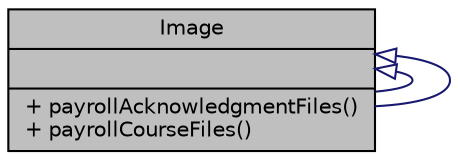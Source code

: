 digraph "Image"
{
 // LATEX_PDF_SIZE
  bgcolor="transparent";
  edge [fontname="Helvetica",fontsize="10",labelfontname="Helvetica",labelfontsize="10"];
  node [fontname="Helvetica",fontsize="10",shape=record];
  Node1 [label="{Image\n||+ payrollAcknowledgmentFiles()\l+ payrollCourseFiles()\l}",height=0.2,width=0.4,color="black", fillcolor="grey75", style="filled", fontcolor="black",tooltip="Modelo que extiende las funcionalidades del modelo base Image."];
  Node1 -> Node1 [dir="back",color="midnightblue",fontsize="10",style="solid",arrowtail="onormal",fontname="Helvetica"];
  Node1 -> Node1 [dir="back",color="midnightblue",fontsize="10",style="solid",arrowtail="onormal",fontname="Helvetica"];
}
